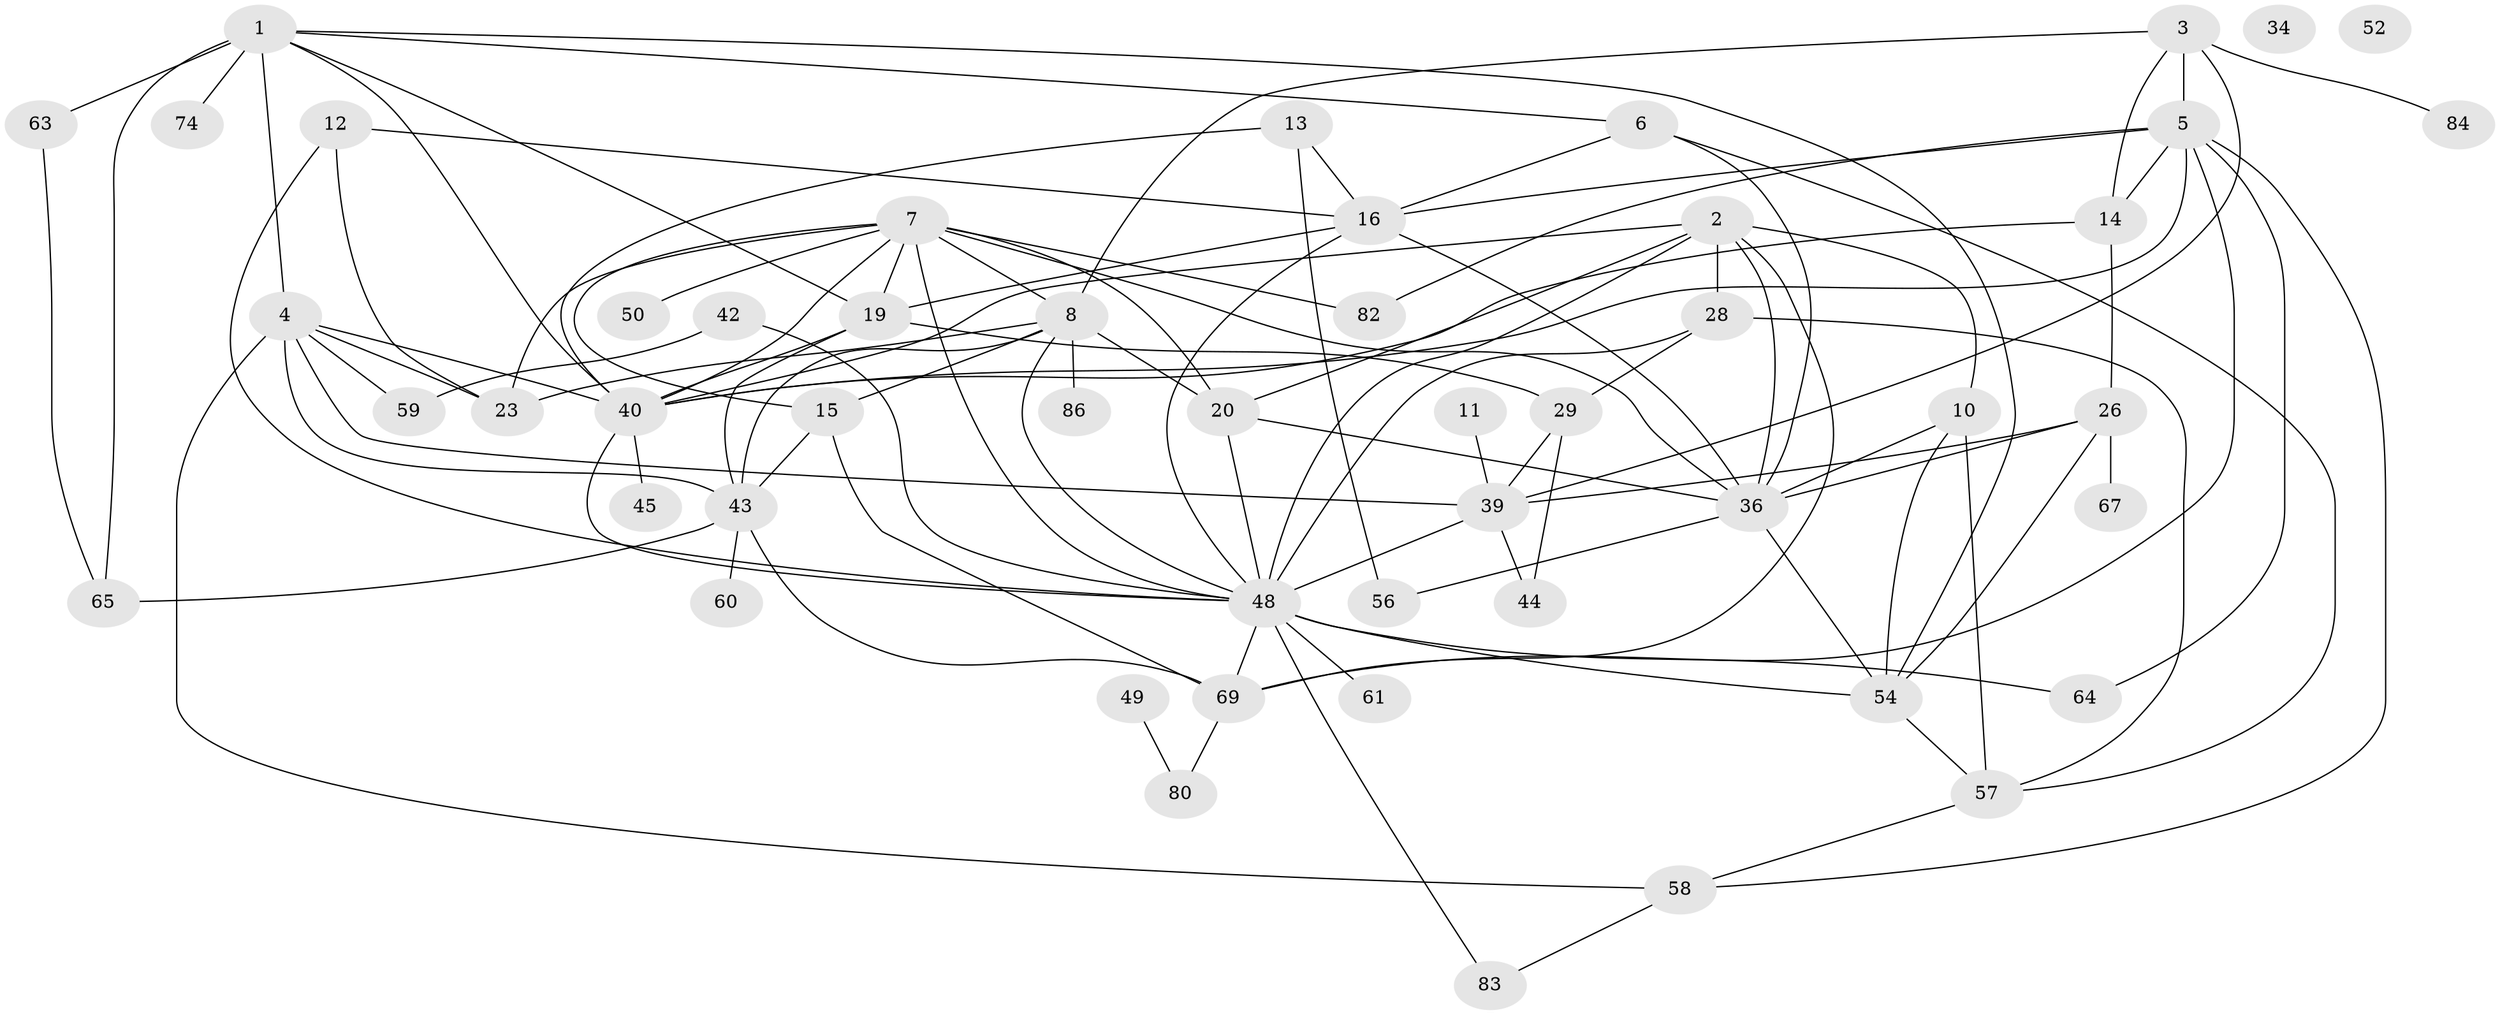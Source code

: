 // original degree distribution, {3: 0.20388349514563106, 4: 0.2621359223300971, 5: 0.13592233009708737, 6: 0.02912621359223301, 8: 0.009708737864077669, 2: 0.1941747572815534, 1: 0.13592233009708737, 0: 0.019417475728155338, 7: 0.009708737864077669}
// Generated by graph-tools (version 1.1) at 2025/12/03/09/25 04:12:58]
// undirected, 51 vertices, 105 edges
graph export_dot {
graph [start="1"]
  node [color=gray90,style=filled];
  1 [super="+35+38"];
  2 [super="+91+81+53"];
  3;
  4 [super="+100+9"];
  5 [super="+75+27"];
  6 [super="+85+37"];
  7 [super="+21+22"];
  8 [super="+33"];
  10 [super="+77"];
  11;
  12;
  13 [super="+17"];
  14 [super="+70"];
  15 [super="+18"];
  16 [super="+72"];
  19 [super="+32"];
  20 [super="+25+47"];
  23 [super="+46"];
  26 [super="+30+76"];
  28 [super="+94"];
  29;
  34;
  36 [super="+51+89"];
  39 [super="+62"];
  40 [super="+79"];
  42;
  43 [super="+68"];
  44;
  45;
  48 [super="+78+87+90"];
  49 [super="+55"];
  50;
  52;
  54 [super="+71"];
  56;
  57 [super="+73"];
  58 [super="+66"];
  59;
  60;
  61;
  63;
  64;
  65;
  67;
  69 [super="+92"];
  74;
  80;
  82;
  83;
  84;
  86;
  1 -- 65;
  1 -- 54;
  1 -- 63 [weight=2];
  1 -- 6;
  1 -- 74;
  1 -- 19;
  1 -- 40;
  1 -- 4;
  2 -- 69;
  2 -- 20;
  2 -- 36;
  2 -- 28;
  2 -- 40;
  2 -- 48;
  2 -- 10;
  3 -- 8;
  3 -- 84;
  3 -- 5;
  3 -- 14;
  3 -- 39;
  4 -- 39;
  4 -- 43;
  4 -- 59 [weight=2];
  4 -- 23;
  4 -- 40;
  4 -- 58;
  5 -- 64;
  5 -- 82;
  5 -- 69;
  5 -- 14 [weight=2];
  5 -- 16;
  5 -- 58;
  5 -- 40;
  6 -- 16;
  6 -- 57;
  6 -- 36;
  7 -- 8;
  7 -- 20;
  7 -- 19;
  7 -- 50;
  7 -- 82;
  7 -- 40;
  7 -- 23;
  7 -- 15;
  7 -- 36;
  7 -- 48;
  8 -- 15;
  8 -- 43;
  8 -- 86;
  8 -- 23;
  8 -- 48;
  8 -- 20;
  10 -- 57;
  10 -- 54;
  10 -- 36;
  11 -- 39;
  12 -- 23;
  12 -- 48;
  12 -- 16;
  13 -- 56;
  13 -- 16;
  13 -- 40;
  14 -- 40;
  14 -- 26;
  15 -- 69;
  15 -- 43;
  16 -- 19;
  16 -- 48;
  16 -- 36;
  19 -- 29;
  19 -- 40;
  19 -- 43;
  20 -- 48;
  20 -- 36 [weight=2];
  26 -- 67;
  26 -- 36;
  26 -- 39;
  26 -- 54;
  28 -- 29;
  28 -- 57;
  28 -- 48;
  29 -- 39;
  29 -- 44;
  36 -- 54;
  36 -- 56;
  39 -- 48;
  39 -- 44;
  40 -- 48;
  40 -- 45;
  42 -- 59;
  42 -- 48;
  43 -- 65;
  43 -- 69;
  43 -- 60;
  48 -- 64;
  48 -- 83;
  48 -- 69;
  48 -- 54 [weight=2];
  48 -- 61;
  49 -- 80;
  54 -- 57;
  57 -- 58;
  58 -- 83;
  63 -- 65;
  69 -- 80;
}
